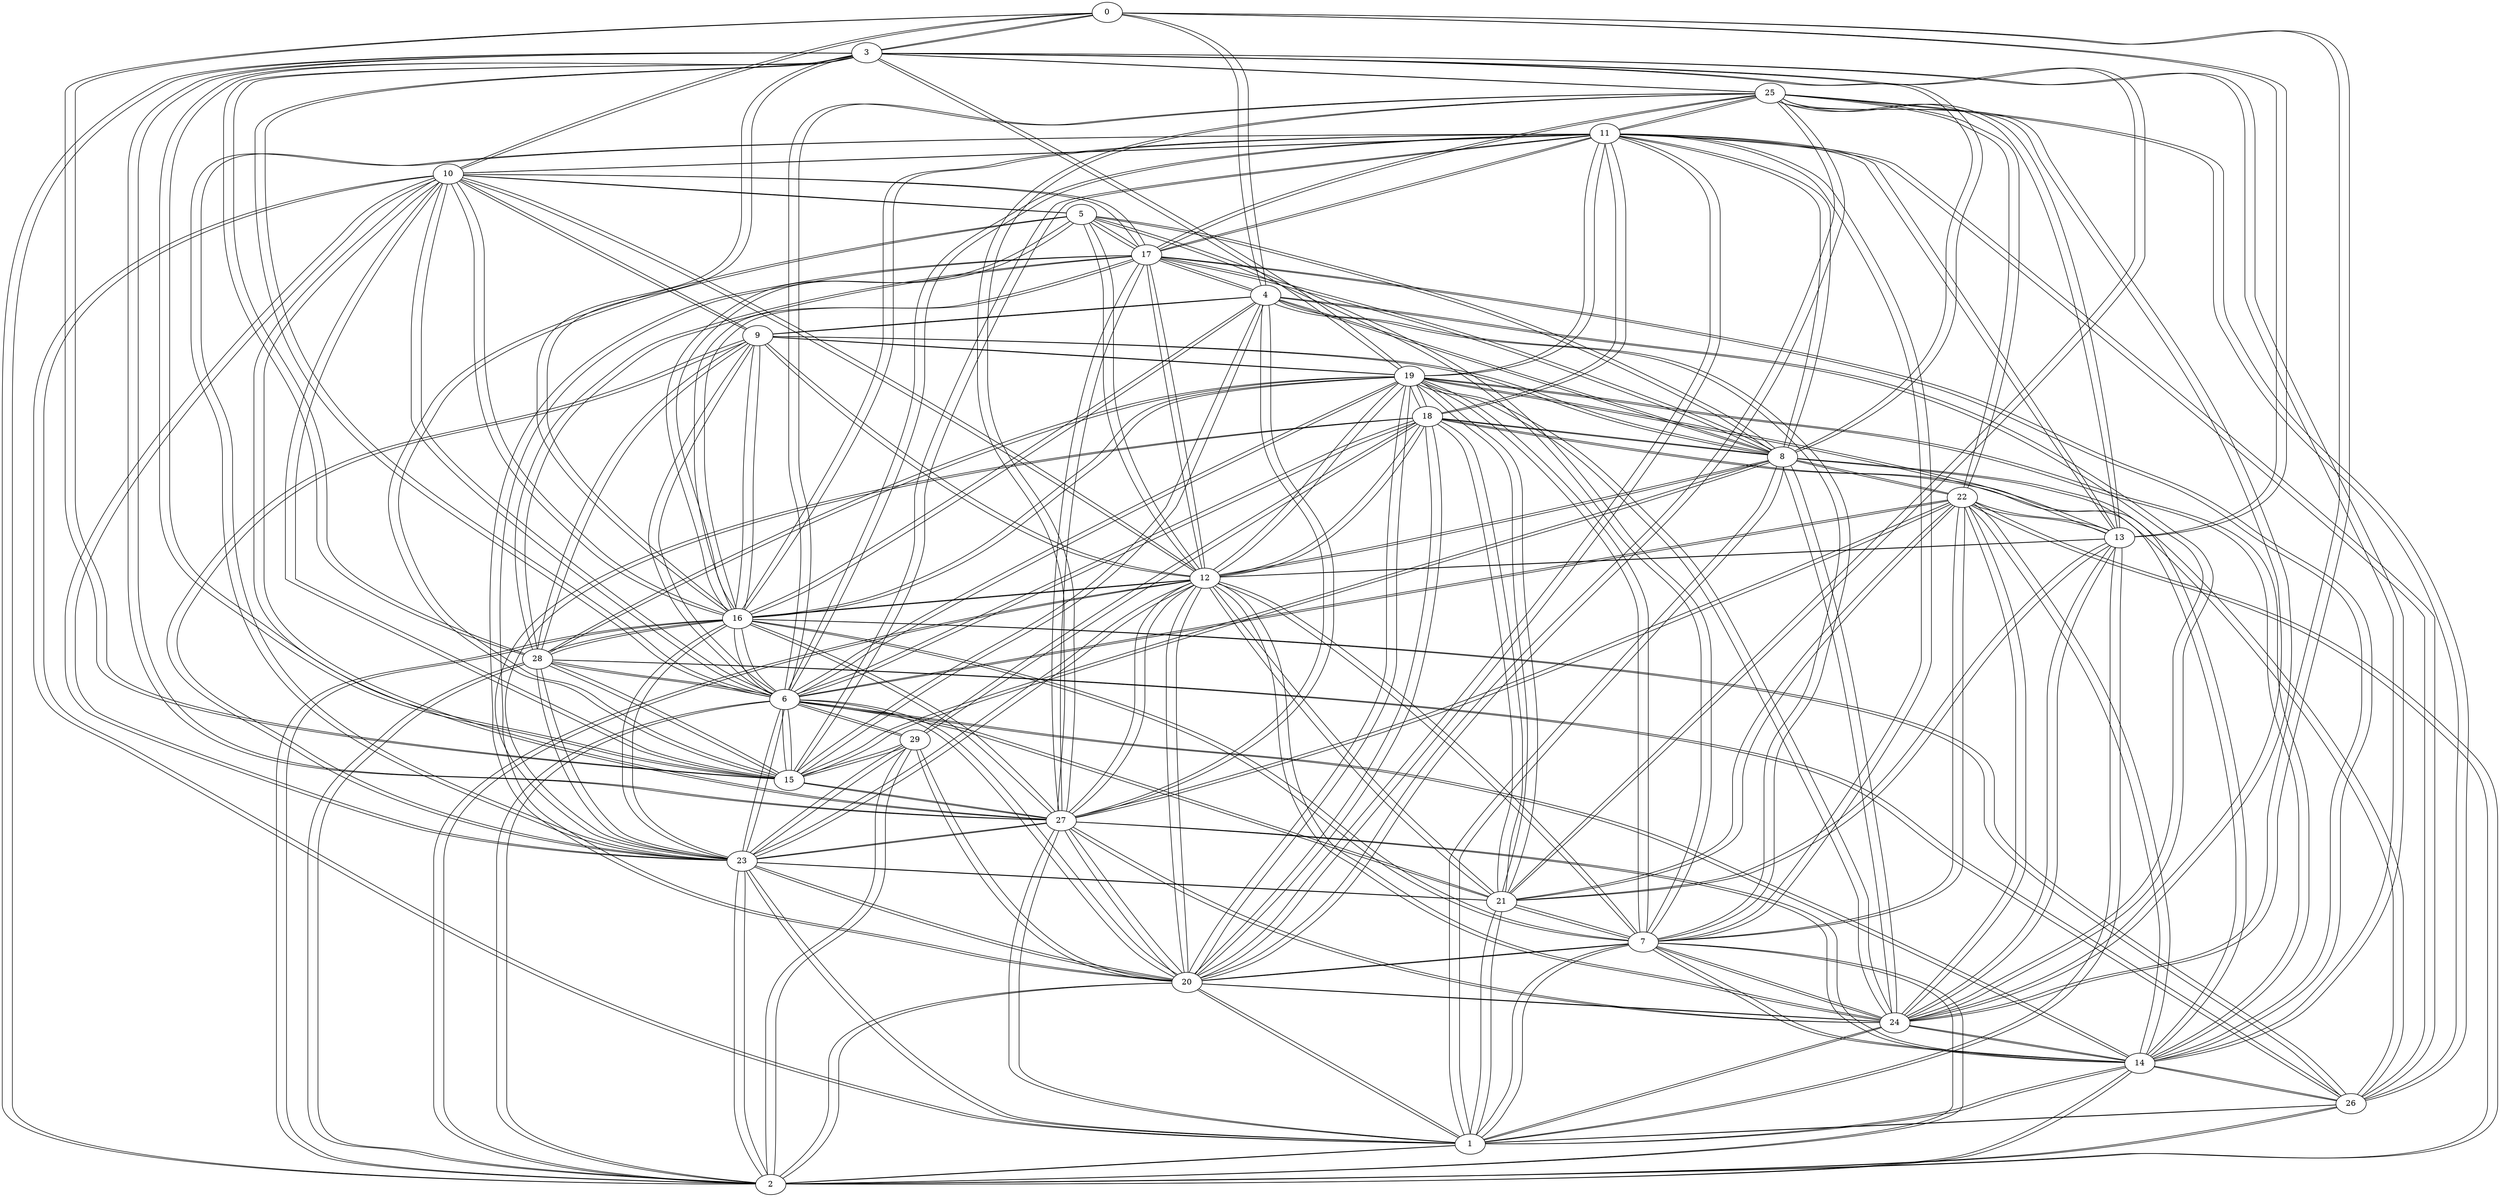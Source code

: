 graph {
0 -- 3 [ distancia=12 ]
0 -- 4 [ distancia=6 ]
0 -- 10 [ distancia=13 ]
0 -- 13 [ distancia=6 ]
0 -- 15 [ distancia=1 ]
0 -- 24 [ distancia=3 ]
1 -- 2 [ distancia=3 ]
1 -- 7 [ distancia=5 ]
1 -- 8 [ distancia=3 ]
1 -- 10 [ distancia=1 ]
1 -- 13 [ distancia=14 ]
1 -- 14 [ distancia=1 ]
1 -- 20 [ distancia=7 ]
1 -- 21 [ distancia=5 ]
1 -- 23 [ distancia=12 ]
1 -- 24 [ distancia=14 ]
1 -- 26 [ distancia=13 ]
1 -- 27 [ distancia=13 ]
2 -- 1 [ distancia=3 ]
2 -- 3 [ distancia=10 ]
2 -- 6 [ distancia=4 ]
2 -- 7 [ distancia=5 ]
2 -- 12 [ distancia=12 ]
2 -- 14 [ distancia=8 ]
2 -- 16 [ distancia=6 ]
2 -- 20 [ distancia=1 ]
2 -- 22 [ distancia=1 ]
2 -- 23 [ distancia=6 ]
2 -- 26 [ distancia=3 ]
2 -- 28 [ distancia=14 ]
2 -- 29 [ distancia=4 ]
3 -- 0 [ distancia=12 ]
3 -- 2 [ distancia=10 ]
3 -- 6 [ distancia=11 ]
3 -- 8 [ distancia=12 ]
3 -- 14 [ distancia=13 ]
3 -- 15 [ distancia=4 ]
3 -- 16 [ distancia=8 ]
3 -- 19 [ distancia=15 ]
3 -- 21 [ distancia=7 ]
3 -- 25 [ distancia=13 ]
3 -- 27 [ distancia=13 ]
3 -- 28 [ distancia=9 ]
4 -- 0 [ distancia=6 ]
4 -- 7 [ distancia=13 ]
4 -- 8 [ distancia=2 ]
4 -- 9 [ distancia=8 ]
4 -- 15 [ distancia=5 ]
4 -- 16 [ distancia=13 ]
4 -- 17 [ distancia=8 ]
4 -- 24 [ distancia=9 ]
4 -- 27 [ distancia=8 ]
5 -- 7 [ distancia=14 ]
5 -- 8 [ distancia=4 ]
5 -- 10 [ distancia=3 ]
5 -- 12 [ distancia=1 ]
5 -- 15 [ distancia=12 ]
5 -- 16 [ distancia=4 ]
5 -- 17 [ distancia=14 ]
6 -- 2 [ distancia=4 ]
6 -- 3 [ distancia=11 ]
6 -- 9 [ distancia=3 ]
6 -- 10 [ distancia=15 ]
6 -- 11 [ distancia=15 ]
6 -- 14 [ distancia=10 ]
6 -- 15 [ distancia=8 ]
6 -- 16 [ distancia=13 ]
6 -- 18 [ distancia=9 ]
6 -- 19 [ distancia=12 ]
6 -- 20 [ distancia=9 ]
6 -- 21 [ distancia=12 ]
6 -- 22 [ distancia=13 ]
6 -- 23 [ distancia=10 ]
6 -- 25 [ distancia=4 ]
6 -- 28 [ distancia=10 ]
6 -- 29 [ distancia=13 ]
7 -- 1 [ distancia=5 ]
7 -- 2 [ distancia=5 ]
7 -- 4 [ distancia=13 ]
7 -- 5 [ distancia=14 ]
7 -- 11 [ distancia=6 ]
7 -- 12 [ distancia=8 ]
7 -- 14 [ distancia=2 ]
7 -- 16 [ distancia=14 ]
7 -- 19 [ distancia=4 ]
7 -- 20 [ distancia=6 ]
7 -- 21 [ distancia=5 ]
7 -- 22 [ distancia=3 ]
7 -- 24 [ distancia=9 ]
8 -- 1 [ distancia=3 ]
8 -- 3 [ distancia=12 ]
8 -- 4 [ distancia=2 ]
8 -- 5 [ distancia=4 ]
8 -- 9 [ distancia=14 ]
8 -- 11 [ distancia=13 ]
8 -- 12 [ distancia=1 ]
8 -- 15 [ distancia=7 ]
8 -- 17 [ distancia=1 ]
8 -- 18 [ distancia=1 ]
8 -- 22 [ distancia=13 ]
8 -- 24 [ distancia=4 ]
8 -- 26 [ distancia=1 ]
9 -- 4 [ distancia=8 ]
9 -- 6 [ distancia=3 ]
9 -- 8 [ distancia=14 ]
9 -- 10 [ distancia=9 ]
9 -- 12 [ distancia=7 ]
9 -- 16 [ distancia=14 ]
9 -- 19 [ distancia=4 ]
9 -- 23 [ distancia=5 ]
9 -- 28 [ distancia=2 ]
10 -- 0 [ distancia=13 ]
10 -- 1 [ distancia=1 ]
10 -- 5 [ distancia=3 ]
10 -- 6 [ distancia=15 ]
10 -- 9 [ distancia=9 ]
10 -- 11 [ distancia=13 ]
10 -- 12 [ distancia=11 ]
10 -- 15 [ distancia=12 ]
10 -- 16 [ distancia=1 ]
10 -- 17 [ distancia=5 ]
10 -- 23 [ distancia=13 ]
10 -- 27 [ distancia=15 ]
11 -- 6 [ distancia=15 ]
11 -- 7 [ distancia=6 ]
11 -- 8 [ distancia=13 ]
11 -- 10 [ distancia=13 ]
11 -- 13 [ distancia=12 ]
11 -- 15 [ distancia=5 ]
11 -- 16 [ distancia=15 ]
11 -- 17 [ distancia=2 ]
11 -- 18 [ distancia=11 ]
11 -- 19 [ distancia=1 ]
11 -- 20 [ distancia=13 ]
11 -- 23 [ distancia=1 ]
11 -- 25 [ distancia=14 ]
11 -- 26 [ distancia=13 ]
12 -- 2 [ distancia=12 ]
12 -- 5 [ distancia=1 ]
12 -- 7 [ distancia=8 ]
12 -- 8 [ distancia=1 ]
12 -- 9 [ distancia=7 ]
12 -- 10 [ distancia=11 ]
12 -- 13 [ distancia=3 ]
12 -- 16 [ distancia=3 ]
12 -- 17 [ distancia=12 ]
12 -- 18 [ distancia=10 ]
12 -- 19 [ distancia=9 ]
12 -- 20 [ distancia=11 ]
12 -- 21 [ distancia=7 ]
12 -- 23 [ distancia=11 ]
12 -- 24 [ distancia=11 ]
12 -- 27 [ distancia=4 ]
13 -- 0 [ distancia=6 ]
13 -- 1 [ distancia=14 ]
13 -- 11 [ distancia=12 ]
13 -- 12 [ distancia=3 ]
13 -- 19 [ distancia=5 ]
13 -- 21 [ distancia=11 ]
13 -- 22 [ distancia=6 ]
13 -- 24 [ distancia=4 ]
13 -- 25 [ distancia=5 ]
14 -- 1 [ distancia=1 ]
14 -- 2 [ distancia=8 ]
14 -- 3 [ distancia=13 ]
14 -- 6 [ distancia=10 ]
14 -- 7 [ distancia=2 ]
14 -- 17 [ distancia=15 ]
14 -- 18 [ distancia=3 ]
14 -- 19 [ distancia=5 ]
14 -- 22 [ distancia=1 ]
14 -- 24 [ distancia=11 ]
14 -- 26 [ distancia=13 ]
14 -- 27 [ distancia=11 ]
15 -- 0 [ distancia=1 ]
15 -- 3 [ distancia=4 ]
15 -- 4 [ distancia=5 ]
15 -- 5 [ distancia=12 ]
15 -- 6 [ distancia=8 ]
15 -- 8 [ distancia=7 ]
15 -- 10 [ distancia=12 ]
15 -- 11 [ distancia=5 ]
15 -- 27 [ distancia=1 ]
15 -- 28 [ distancia=14 ]
15 -- 29 [ distancia=8 ]
16 -- 2 [ distancia=6 ]
16 -- 3 [ distancia=8 ]
16 -- 4 [ distancia=13 ]
16 -- 5 [ distancia=4 ]
16 -- 6 [ distancia=13 ]
16 -- 7 [ distancia=14 ]
16 -- 9 [ distancia=14 ]
16 -- 10 [ distancia=1 ]
16 -- 11 [ distancia=15 ]
16 -- 12 [ distancia=3 ]
16 -- 17 [ distancia=7 ]
16 -- 19 [ distancia=3 ]
16 -- 23 [ distancia=9 ]
16 -- 26 [ distancia=15 ]
16 -- 27 [ distancia=4 ]
16 -- 28 [ distancia=5 ]
17 -- 4 [ distancia=8 ]
17 -- 5 [ distancia=14 ]
17 -- 8 [ distancia=1 ]
17 -- 10 [ distancia=5 ]
17 -- 11 [ distancia=2 ]
17 -- 12 [ distancia=12 ]
17 -- 14 [ distancia=15 ]
17 -- 16 [ distancia=7 ]
17 -- 20 [ distancia=9 ]
17 -- 25 [ distancia=4 ]
17 -- 27 [ distancia=15 ]
17 -- 28 [ distancia=5 ]
18 -- 6 [ distancia=9 ]
18 -- 8 [ distancia=1 ]
18 -- 11 [ distancia=11 ]
18 -- 12 [ distancia=10 ]
18 -- 14 [ distancia=3 ]
18 -- 19 [ distancia=3 ]
18 -- 20 [ distancia=8 ]
18 -- 21 [ distancia=9 ]
18 -- 23 [ distancia=2 ]
18 -- 29 [ distancia=2 ]
19 -- 3 [ distancia=15 ]
19 -- 6 [ distancia=12 ]
19 -- 7 [ distancia=4 ]
19 -- 9 [ distancia=4 ]
19 -- 11 [ distancia=1 ]
19 -- 12 [ distancia=9 ]
19 -- 13 [ distancia=5 ]
19 -- 14 [ distancia=5 ]
19 -- 16 [ distancia=3 ]
19 -- 18 [ distancia=3 ]
19 -- 20 [ distancia=7 ]
19 -- 21 [ distancia=9 ]
19 -- 24 [ distancia=6 ]
19 -- 28 [ distancia=1 ]
20 -- 1 [ distancia=7 ]
20 -- 2 [ distancia=1 ]
20 -- 6 [ distancia=9 ]
20 -- 7 [ distancia=6 ]
20 -- 11 [ distancia=13 ]
20 -- 12 [ distancia=11 ]
20 -- 17 [ distancia=9 ]
20 -- 18 [ distancia=8 ]
20 -- 19 [ distancia=7 ]
20 -- 23 [ distancia=3 ]
20 -- 24 [ distancia=12 ]
20 -- 25 [ distancia=13 ]
20 -- 27 [ distancia=9 ]
20 -- 29 [ distancia=1 ]
21 -- 1 [ distancia=5 ]
21 -- 3 [ distancia=7 ]
21 -- 6 [ distancia=12 ]
21 -- 7 [ distancia=5 ]
21 -- 12 [ distancia=7 ]
21 -- 13 [ distancia=11 ]
21 -- 18 [ distancia=9 ]
21 -- 19 [ distancia=9 ]
21 -- 22 [ distancia=14 ]
21 -- 23 [ distancia=12 ]
22 -- 2 [ distancia=1 ]
22 -- 6 [ distancia=13 ]
22 -- 7 [ distancia=3 ]
22 -- 8 [ distancia=13 ]
22 -- 13 [ distancia=6 ]
22 -- 14 [ distancia=1 ]
22 -- 21 [ distancia=14 ]
22 -- 24 [ distancia=12 ]
22 -- 25 [ distancia=12 ]
22 -- 27 [ distancia=13 ]
23 -- 1 [ distancia=12 ]
23 -- 2 [ distancia=6 ]
23 -- 6 [ distancia=10 ]
23 -- 9 [ distancia=5 ]
23 -- 10 [ distancia=13 ]
23 -- 11 [ distancia=1 ]
23 -- 12 [ distancia=11 ]
23 -- 16 [ distancia=9 ]
23 -- 18 [ distancia=2 ]
23 -- 20 [ distancia=3 ]
23 -- 21 [ distancia=12 ]
23 -- 27 [ distancia=14 ]
23 -- 28 [ distancia=6 ]
23 -- 29 [ distancia=15 ]
24 -- 0 [ distancia=3 ]
24 -- 1 [ distancia=14 ]
24 -- 4 [ distancia=9 ]
24 -- 7 [ distancia=9 ]
24 -- 8 [ distancia=4 ]
24 -- 12 [ distancia=11 ]
24 -- 13 [ distancia=4 ]
24 -- 14 [ distancia=11 ]
24 -- 19 [ distancia=6 ]
24 -- 20 [ distancia=12 ]
24 -- 22 [ distancia=12 ]
24 -- 25 [ distancia=15 ]
24 -- 27 [ distancia=2 ]
25 -- 3 [ distancia=13 ]
25 -- 6 [ distancia=4 ]
25 -- 11 [ distancia=14 ]
25 -- 13 [ distancia=5 ]
25 -- 17 [ distancia=4 ]
25 -- 20 [ distancia=13 ]
25 -- 22 [ distancia=12 ]
25 -- 24 [ distancia=15 ]
25 -- 26 [ distancia=5 ]
25 -- 27 [ distancia=4 ]
26 -- 1 [ distancia=13 ]
26 -- 2 [ distancia=3 ]
26 -- 8 [ distancia=1 ]
26 -- 11 [ distancia=13 ]
26 -- 14 [ distancia=13 ]
26 -- 16 [ distancia=15 ]
26 -- 25 [ distancia=5 ]
26 -- 28 [ distancia=4 ]
27 -- 1 [ distancia=13 ]
27 -- 3 [ distancia=13 ]
27 -- 4 [ distancia=8 ]
27 -- 10 [ distancia=15 ]
27 -- 12 [ distancia=4 ]
27 -- 14 [ distancia=11 ]
27 -- 15 [ distancia=1 ]
27 -- 16 [ distancia=4 ]
27 -- 17 [ distancia=15 ]
27 -- 20 [ distancia=9 ]
27 -- 22 [ distancia=13 ]
27 -- 23 [ distancia=14 ]
27 -- 24 [ distancia=2 ]
27 -- 25 [ distancia=4 ]
28 -- 2 [ distancia=14 ]
28 -- 3 [ distancia=9 ]
28 -- 6 [ distancia=10 ]
28 -- 9 [ distancia=2 ]
28 -- 15 [ distancia=14 ]
28 -- 16 [ distancia=5 ]
28 -- 17 [ distancia=5 ]
28 -- 19 [ distancia=1 ]
28 -- 23 [ distancia=6 ]
28 -- 26 [ distancia=4 ]
29 -- 2 [ distancia=4 ]
29 -- 6 [ distancia=13 ]
29 -- 15 [ distancia=8 ]
29 -- 18 [ distancia=2 ]
29 -- 20 [ distancia=1 ]
29 -- 23 [ distancia=15 ]
}
